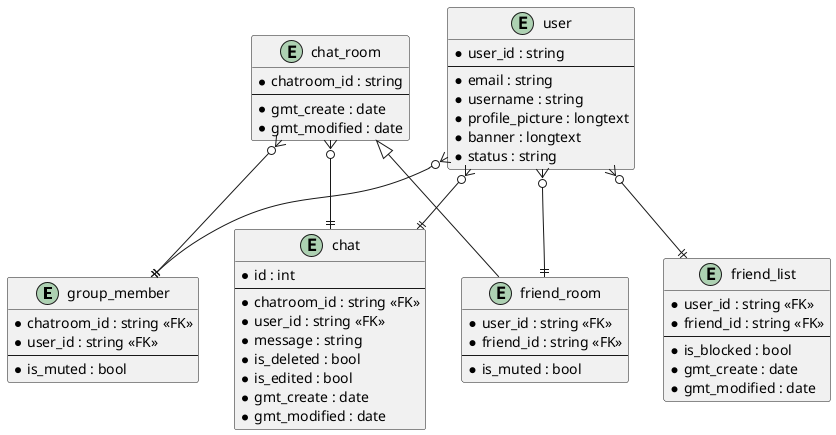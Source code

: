 @startuml

entity group_member {
    * chatroom_id : string <<FK>>
    * user_id : string <<FK>>
    --
    * is_muted : bool
}

entity chat {
    * id : int
    --
    * chatroom_id : string <<FK>>
    * user_id : string <<FK>>
    * message : string
    * is_deleted : bool
    * is_edited : bool
    * gmt_create : date
    * gmt_modified : date
}

entity user {
    * user_id : string
    --
    * email : string
    * username : string
    * profile_picture : longtext
    * banner : longtext
    * status : string
}

entity friend_list {
    * user_id : string <<FK>>
    * friend_id : string <<FK>>
    --
    * is_blocked : bool 
    * gmt_create : date
    * gmt_modified : date
}

entity chat_room {
    * chatroom_id : string
    --
    * gmt_create : date
    * gmt_modified : date
}

entity friend_room {
    * user_id : string <<FK>>
    * friend_id : string <<FK>>
    --
    * is_muted : bool
}

' relation
user }o--|| friend_list

user }o--|| friend_room

user }o--|| group_member
chat_room }o--|| group_member

user }o--|| chat
chat_room }o--|| chat


skinparam chatroomInheritance 1
chat_room <|-- friend_room


@enduml